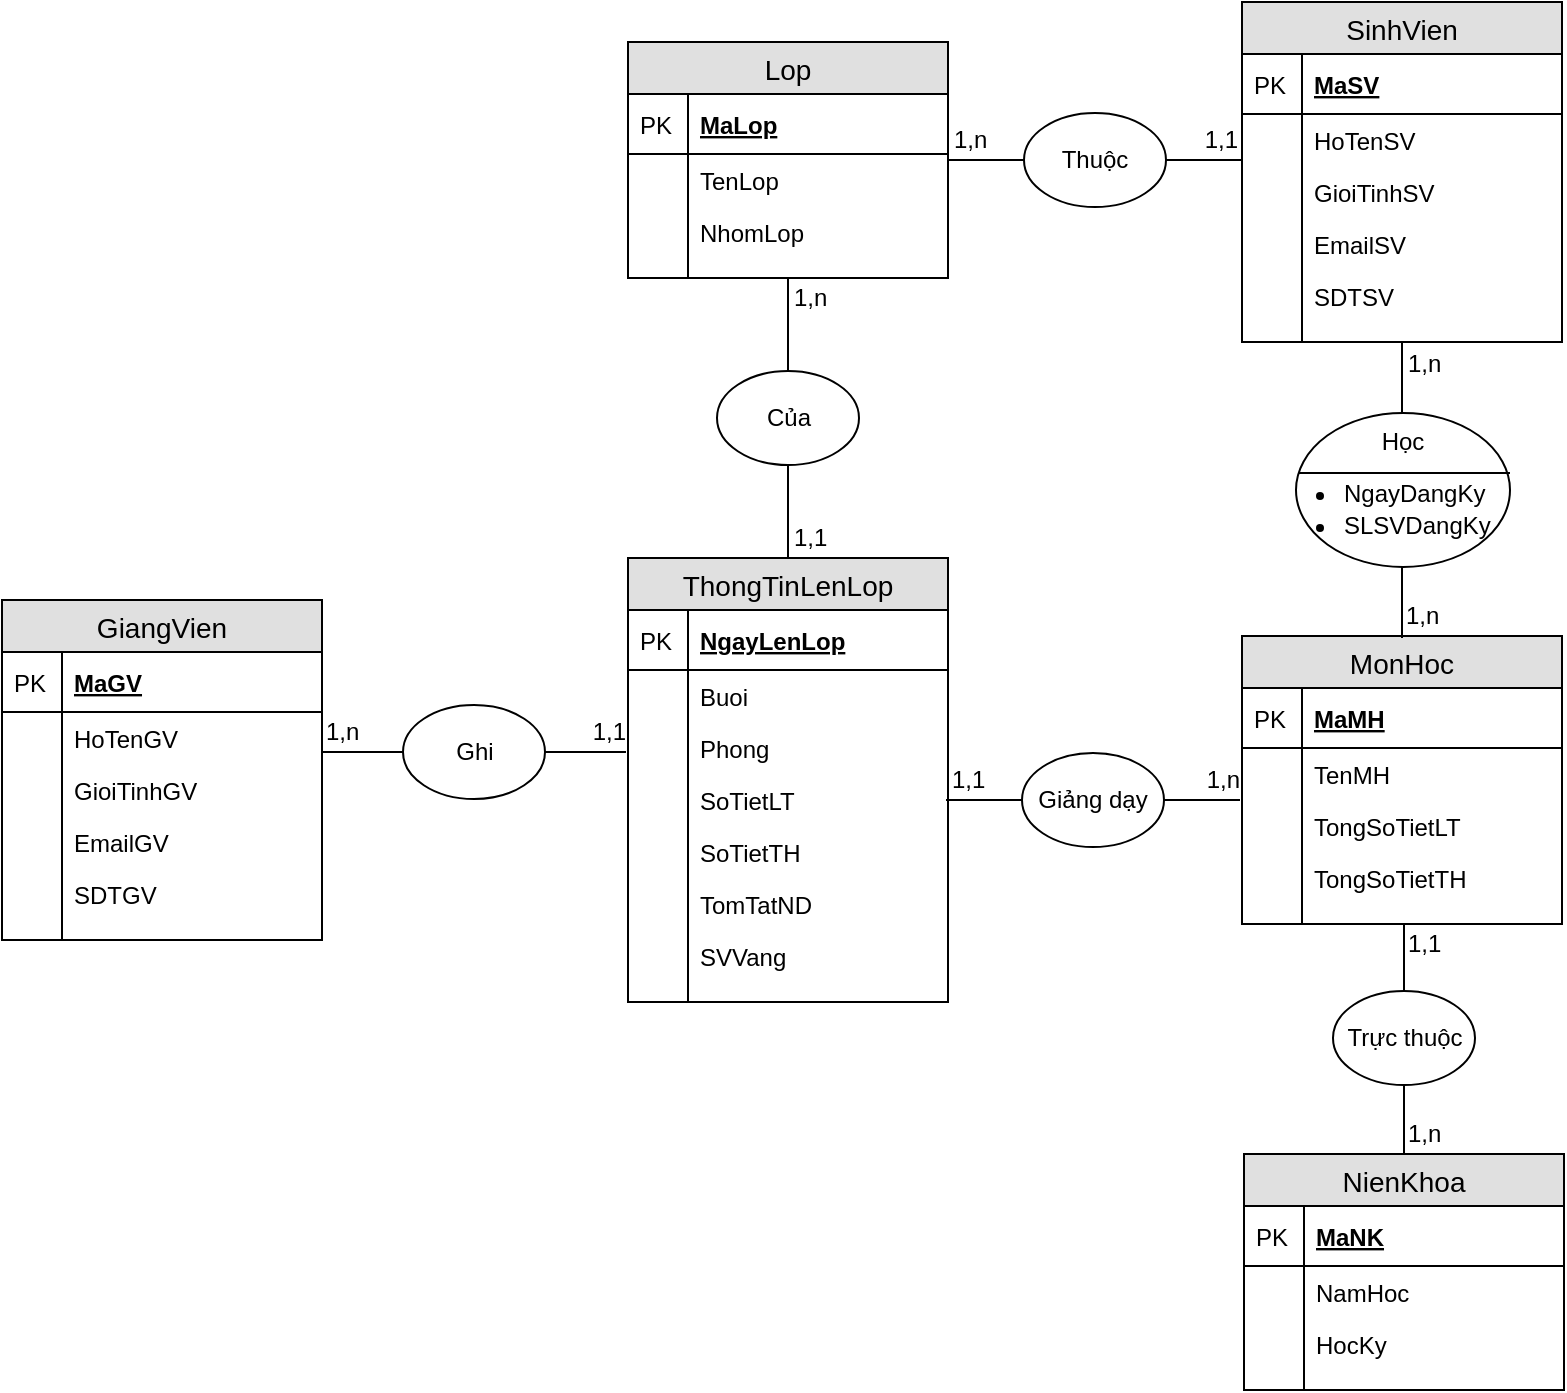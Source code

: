 <mxfile version="12.1.9" type="device" pages="1"><diagram id="S2ofIPddfH_rY7Ro5kJF" name="Page-1"><mxGraphModel dx="1463" dy="690" grid="1" gridSize="10" guides="1" tooltips="1" connect="1" arrows="1" fold="1" page="1" pageScale="1" pageWidth="827" pageHeight="1169" math="0" shadow="0"><root><mxCell id="0"/><mxCell id="1" parent="0"/><mxCell id="pvwFYc4zJFGxL9JBPSpe-16" value="NienKhoa" style="swimlane;fontStyle=0;childLayout=stackLayout;horizontal=1;startSize=26;fillColor=#e0e0e0;horizontalStack=0;resizeParent=1;resizeParentMax=0;resizeLast=0;collapsible=1;marginBottom=0;swimlaneFillColor=#ffffff;align=center;fontSize=14;" vertex="1" parent="1"><mxGeometry x="641" y="618" width="160" height="118" as="geometry"/></mxCell><mxCell id="pvwFYc4zJFGxL9JBPSpe-17" value="MaNK" style="shape=partialRectangle;top=0;left=0;right=0;bottom=1;align=left;verticalAlign=middle;fillColor=none;spacingLeft=34;spacingRight=4;overflow=hidden;rotatable=0;points=[[0,0.5],[1,0.5]];portConstraint=eastwest;dropTarget=0;fontStyle=5;fontSize=12;" vertex="1" parent="pvwFYc4zJFGxL9JBPSpe-16"><mxGeometry y="26" width="160" height="30" as="geometry"/></mxCell><mxCell id="pvwFYc4zJFGxL9JBPSpe-18" value="PK" style="shape=partialRectangle;top=0;left=0;bottom=0;fillColor=none;align=left;verticalAlign=middle;spacingLeft=4;spacingRight=4;overflow=hidden;rotatable=0;points=[];portConstraint=eastwest;part=1;fontSize=12;" vertex="1" connectable="0" parent="pvwFYc4zJFGxL9JBPSpe-17"><mxGeometry width="30" height="30" as="geometry"/></mxCell><mxCell id="pvwFYc4zJFGxL9JBPSpe-19" value="NamHoc" style="shape=partialRectangle;top=0;left=0;right=0;bottom=0;align=left;verticalAlign=top;fillColor=none;spacingLeft=34;spacingRight=4;overflow=hidden;rotatable=0;points=[[0,0.5],[1,0.5]];portConstraint=eastwest;dropTarget=0;fontSize=12;" vertex="1" parent="pvwFYc4zJFGxL9JBPSpe-16"><mxGeometry y="56" width="160" height="26" as="geometry"/></mxCell><mxCell id="pvwFYc4zJFGxL9JBPSpe-20" value="" style="shape=partialRectangle;top=0;left=0;bottom=0;fillColor=none;align=left;verticalAlign=top;spacingLeft=4;spacingRight=4;overflow=hidden;rotatable=0;points=[];portConstraint=eastwest;part=1;fontSize=12;" vertex="1" connectable="0" parent="pvwFYc4zJFGxL9JBPSpe-19"><mxGeometry width="30" height="26" as="geometry"/></mxCell><mxCell id="pvwFYc4zJFGxL9JBPSpe-111" value="HocKy" style="shape=partialRectangle;top=0;left=0;right=0;bottom=0;align=left;verticalAlign=top;fillColor=none;spacingLeft=34;spacingRight=4;overflow=hidden;rotatable=0;points=[[0,0.5],[1,0.5]];portConstraint=eastwest;dropTarget=0;fontSize=12;" vertex="1" parent="pvwFYc4zJFGxL9JBPSpe-16"><mxGeometry y="82" width="160" height="26" as="geometry"/></mxCell><mxCell id="pvwFYc4zJFGxL9JBPSpe-112" value="" style="shape=partialRectangle;top=0;left=0;bottom=0;fillColor=none;align=left;verticalAlign=top;spacingLeft=4;spacingRight=4;overflow=hidden;rotatable=0;points=[];portConstraint=eastwest;part=1;fontSize=12;" vertex="1" connectable="0" parent="pvwFYc4zJFGxL9JBPSpe-111"><mxGeometry width="30" height="26" as="geometry"/></mxCell><mxCell id="pvwFYc4zJFGxL9JBPSpe-25" value="" style="shape=partialRectangle;top=0;left=0;right=0;bottom=0;align=left;verticalAlign=top;fillColor=none;spacingLeft=34;spacingRight=4;overflow=hidden;rotatable=0;points=[[0,0.5],[1,0.5]];portConstraint=eastwest;dropTarget=0;fontSize=12;" vertex="1" parent="pvwFYc4zJFGxL9JBPSpe-16"><mxGeometry y="108" width="160" height="10" as="geometry"/></mxCell><mxCell id="pvwFYc4zJFGxL9JBPSpe-26" value="" style="shape=partialRectangle;top=0;left=0;bottom=0;fillColor=none;align=left;verticalAlign=top;spacingLeft=4;spacingRight=4;overflow=hidden;rotatable=0;points=[];portConstraint=eastwest;part=1;fontSize=12;" vertex="1" connectable="0" parent="pvwFYc4zJFGxL9JBPSpe-25"><mxGeometry width="30" height="10" as="geometry"/></mxCell><mxCell id="pvwFYc4zJFGxL9JBPSpe-29" value="GiangVien" style="swimlane;fontStyle=0;childLayout=stackLayout;horizontal=1;startSize=26;fillColor=#e0e0e0;horizontalStack=0;resizeParent=1;resizeParentMax=0;resizeLast=0;collapsible=1;marginBottom=0;swimlaneFillColor=#ffffff;align=center;fontSize=14;" vertex="1" parent="1"><mxGeometry x="20" y="341" width="160" height="170" as="geometry"/></mxCell><mxCell id="pvwFYc4zJFGxL9JBPSpe-30" value="MaGV" style="shape=partialRectangle;top=0;left=0;right=0;bottom=1;align=left;verticalAlign=middle;fillColor=none;spacingLeft=34;spacingRight=4;overflow=hidden;rotatable=0;points=[[0,0.5],[1,0.5]];portConstraint=eastwest;dropTarget=0;fontStyle=5;fontSize=12;" vertex="1" parent="pvwFYc4zJFGxL9JBPSpe-29"><mxGeometry y="26" width="160" height="30" as="geometry"/></mxCell><mxCell id="pvwFYc4zJFGxL9JBPSpe-31" value="PK" style="shape=partialRectangle;top=0;left=0;bottom=0;fillColor=none;align=left;verticalAlign=middle;spacingLeft=4;spacingRight=4;overflow=hidden;rotatable=0;points=[];portConstraint=eastwest;part=1;fontSize=12;" vertex="1" connectable="0" parent="pvwFYc4zJFGxL9JBPSpe-30"><mxGeometry width="30" height="30" as="geometry"/></mxCell><mxCell id="pvwFYc4zJFGxL9JBPSpe-32" value="HoTenGV" style="shape=partialRectangle;top=0;left=0;right=0;bottom=0;align=left;verticalAlign=top;fillColor=none;spacingLeft=34;spacingRight=4;overflow=hidden;rotatable=0;points=[[0,0.5],[1,0.5]];portConstraint=eastwest;dropTarget=0;fontSize=12;" vertex="1" parent="pvwFYc4zJFGxL9JBPSpe-29"><mxGeometry y="56" width="160" height="26" as="geometry"/></mxCell><mxCell id="pvwFYc4zJFGxL9JBPSpe-33" value="" style="shape=partialRectangle;top=0;left=0;bottom=0;fillColor=none;align=left;verticalAlign=top;spacingLeft=4;spacingRight=4;overflow=hidden;rotatable=0;points=[];portConstraint=eastwest;part=1;fontSize=12;" vertex="1" connectable="0" parent="pvwFYc4zJFGxL9JBPSpe-32"><mxGeometry width="30" height="26" as="geometry"/></mxCell><mxCell id="pvwFYc4zJFGxL9JBPSpe-34" value="GioiTinhGV" style="shape=partialRectangle;top=0;left=0;right=0;bottom=0;align=left;verticalAlign=top;fillColor=none;spacingLeft=34;spacingRight=4;overflow=hidden;rotatable=0;points=[[0,0.5],[1,0.5]];portConstraint=eastwest;dropTarget=0;fontSize=12;" vertex="1" parent="pvwFYc4zJFGxL9JBPSpe-29"><mxGeometry y="82" width="160" height="26" as="geometry"/></mxCell><mxCell id="pvwFYc4zJFGxL9JBPSpe-35" value="" style="shape=partialRectangle;top=0;left=0;bottom=0;fillColor=none;align=left;verticalAlign=top;spacingLeft=4;spacingRight=4;overflow=hidden;rotatable=0;points=[];portConstraint=eastwest;part=1;fontSize=12;" vertex="1" connectable="0" parent="pvwFYc4zJFGxL9JBPSpe-34"><mxGeometry width="30" height="26" as="geometry"/></mxCell><mxCell id="pvwFYc4zJFGxL9JBPSpe-36" value="EmailGV" style="shape=partialRectangle;top=0;left=0;right=0;bottom=0;align=left;verticalAlign=top;fillColor=none;spacingLeft=34;spacingRight=4;overflow=hidden;rotatable=0;points=[[0,0.5],[1,0.5]];portConstraint=eastwest;dropTarget=0;fontSize=12;" vertex="1" parent="pvwFYc4zJFGxL9JBPSpe-29"><mxGeometry y="108" width="160" height="26" as="geometry"/></mxCell><mxCell id="pvwFYc4zJFGxL9JBPSpe-37" value="" style="shape=partialRectangle;top=0;left=0;bottom=0;fillColor=none;align=left;verticalAlign=top;spacingLeft=4;spacingRight=4;overflow=hidden;rotatable=0;points=[];portConstraint=eastwest;part=1;fontSize=12;" vertex="1" connectable="0" parent="pvwFYc4zJFGxL9JBPSpe-36"><mxGeometry width="30" height="26" as="geometry"/></mxCell><mxCell id="pvwFYc4zJFGxL9JBPSpe-88" value="SDTGV" style="shape=partialRectangle;top=0;left=0;right=0;bottom=0;align=left;verticalAlign=top;fillColor=none;spacingLeft=34;spacingRight=4;overflow=hidden;rotatable=0;points=[[0,0.5],[1,0.5]];portConstraint=eastwest;dropTarget=0;fontSize=12;" vertex="1" parent="pvwFYc4zJFGxL9JBPSpe-29"><mxGeometry y="134" width="160" height="26" as="geometry"/></mxCell><mxCell id="pvwFYc4zJFGxL9JBPSpe-89" value="" style="shape=partialRectangle;top=0;left=0;bottom=0;fillColor=none;align=left;verticalAlign=top;spacingLeft=4;spacingRight=4;overflow=hidden;rotatable=0;points=[];portConstraint=eastwest;part=1;fontSize=12;" vertex="1" connectable="0" parent="pvwFYc4zJFGxL9JBPSpe-88"><mxGeometry width="30" height="26" as="geometry"/></mxCell><mxCell id="pvwFYc4zJFGxL9JBPSpe-92" value="" style="shape=partialRectangle;top=0;left=0;right=0;bottom=0;align=left;verticalAlign=top;fillColor=none;spacingLeft=34;spacingRight=4;overflow=hidden;rotatable=0;points=[[0,0.5],[1,0.5]];portConstraint=eastwest;dropTarget=0;fontSize=12;" vertex="1" parent="pvwFYc4zJFGxL9JBPSpe-29"><mxGeometry y="160" width="160" height="10" as="geometry"/></mxCell><mxCell id="pvwFYc4zJFGxL9JBPSpe-93" value="" style="shape=partialRectangle;top=0;left=0;bottom=0;fillColor=none;align=left;verticalAlign=top;spacingLeft=4;spacingRight=4;overflow=hidden;rotatable=0;points=[];portConstraint=eastwest;part=1;fontSize=12;" vertex="1" connectable="0" parent="pvwFYc4zJFGxL9JBPSpe-92"><mxGeometry width="30" height="10" as="geometry"/></mxCell><mxCell id="pvwFYc4zJFGxL9JBPSpe-42" value="ThongTinLenLop" style="swimlane;fontStyle=0;childLayout=stackLayout;horizontal=1;startSize=26;fillColor=#e0e0e0;horizontalStack=0;resizeParent=1;resizeParentMax=0;resizeLast=0;collapsible=1;marginBottom=0;swimlaneFillColor=#ffffff;align=center;fontSize=14;" vertex="1" parent="1"><mxGeometry x="333" y="320" width="160" height="222" as="geometry"/></mxCell><mxCell id="pvwFYc4zJFGxL9JBPSpe-43" value="NgayLenLop" style="shape=partialRectangle;top=0;left=0;right=0;bottom=1;align=left;verticalAlign=middle;fillColor=none;spacingLeft=34;spacingRight=4;overflow=hidden;rotatable=0;points=[[0,0.5],[1,0.5]];portConstraint=eastwest;dropTarget=0;fontStyle=5;fontSize=12;" vertex="1" parent="pvwFYc4zJFGxL9JBPSpe-42"><mxGeometry y="26" width="160" height="30" as="geometry"/></mxCell><mxCell id="pvwFYc4zJFGxL9JBPSpe-44" value="PK" style="shape=partialRectangle;top=0;left=0;bottom=0;fillColor=none;align=left;verticalAlign=middle;spacingLeft=4;spacingRight=4;overflow=hidden;rotatable=0;points=[];portConstraint=eastwest;part=1;fontSize=12;" vertex="1" connectable="0" parent="pvwFYc4zJFGxL9JBPSpe-43"><mxGeometry width="30" height="30" as="geometry"/></mxCell><mxCell id="pvwFYc4zJFGxL9JBPSpe-45" value="Buoi" style="shape=partialRectangle;top=0;left=0;right=0;bottom=0;align=left;verticalAlign=top;fillColor=none;spacingLeft=34;spacingRight=4;overflow=hidden;rotatable=0;points=[[0,0.5],[1,0.5]];portConstraint=eastwest;dropTarget=0;fontSize=12;" vertex="1" parent="pvwFYc4zJFGxL9JBPSpe-42"><mxGeometry y="56" width="160" height="26" as="geometry"/></mxCell><mxCell id="pvwFYc4zJFGxL9JBPSpe-46" value="" style="shape=partialRectangle;top=0;left=0;bottom=0;fillColor=none;align=left;verticalAlign=top;spacingLeft=4;spacingRight=4;overflow=hidden;rotatable=0;points=[];portConstraint=eastwest;part=1;fontSize=12;" vertex="1" connectable="0" parent="pvwFYc4zJFGxL9JBPSpe-45"><mxGeometry width="30" height="26" as="geometry"/></mxCell><mxCell id="pvwFYc4zJFGxL9JBPSpe-47" value="Phong" style="shape=partialRectangle;top=0;left=0;right=0;bottom=0;align=left;verticalAlign=top;fillColor=none;spacingLeft=34;spacingRight=4;overflow=hidden;rotatable=0;points=[[0,0.5],[1,0.5]];portConstraint=eastwest;dropTarget=0;fontSize=12;" vertex="1" parent="pvwFYc4zJFGxL9JBPSpe-42"><mxGeometry y="82" width="160" height="26" as="geometry"/></mxCell><mxCell id="pvwFYc4zJFGxL9JBPSpe-48" value="" style="shape=partialRectangle;top=0;left=0;bottom=0;fillColor=none;align=left;verticalAlign=top;spacingLeft=4;spacingRight=4;overflow=hidden;rotatable=0;points=[];portConstraint=eastwest;part=1;fontSize=12;" vertex="1" connectable="0" parent="pvwFYc4zJFGxL9JBPSpe-47"><mxGeometry width="30" height="26" as="geometry"/></mxCell><mxCell id="pvwFYc4zJFGxL9JBPSpe-49" value="SoTietLT" style="shape=partialRectangle;top=0;left=0;right=0;bottom=0;align=left;verticalAlign=top;fillColor=none;spacingLeft=34;spacingRight=4;overflow=hidden;rotatable=0;points=[[0,0.5],[1,0.5]];portConstraint=eastwest;dropTarget=0;fontSize=12;" vertex="1" parent="pvwFYc4zJFGxL9JBPSpe-42"><mxGeometry y="108" width="160" height="26" as="geometry"/></mxCell><mxCell id="pvwFYc4zJFGxL9JBPSpe-50" value="" style="shape=partialRectangle;top=0;left=0;bottom=0;fillColor=none;align=left;verticalAlign=top;spacingLeft=4;spacingRight=4;overflow=hidden;rotatable=0;points=[];portConstraint=eastwest;part=1;fontSize=12;" vertex="1" connectable="0" parent="pvwFYc4zJFGxL9JBPSpe-49"><mxGeometry width="30" height="26" as="geometry"/></mxCell><mxCell id="pvwFYc4zJFGxL9JBPSpe-98" value="SoTietTH" style="shape=partialRectangle;top=0;left=0;right=0;bottom=0;align=left;verticalAlign=top;fillColor=none;spacingLeft=34;spacingRight=4;overflow=hidden;rotatable=0;points=[[0,0.5],[1,0.5]];portConstraint=eastwest;dropTarget=0;fontSize=12;" vertex="1" parent="pvwFYc4zJFGxL9JBPSpe-42"><mxGeometry y="134" width="160" height="26" as="geometry"/></mxCell><mxCell id="pvwFYc4zJFGxL9JBPSpe-99" value="" style="shape=partialRectangle;top=0;left=0;bottom=0;fillColor=none;align=left;verticalAlign=top;spacingLeft=4;spacingRight=4;overflow=hidden;rotatable=0;points=[];portConstraint=eastwest;part=1;fontSize=12;" vertex="1" connectable="0" parent="pvwFYc4zJFGxL9JBPSpe-98"><mxGeometry width="30" height="26" as="geometry"/></mxCell><mxCell id="pvwFYc4zJFGxL9JBPSpe-100" value="TomTatND" style="shape=partialRectangle;top=0;left=0;right=0;bottom=0;align=left;verticalAlign=top;fillColor=none;spacingLeft=34;spacingRight=4;overflow=hidden;rotatable=0;points=[[0,0.5],[1,0.5]];portConstraint=eastwest;dropTarget=0;fontSize=12;" vertex="1" parent="pvwFYc4zJFGxL9JBPSpe-42"><mxGeometry y="160" width="160" height="26" as="geometry"/></mxCell><mxCell id="pvwFYc4zJFGxL9JBPSpe-101" value="" style="shape=partialRectangle;top=0;left=0;bottom=0;fillColor=none;align=left;verticalAlign=top;spacingLeft=4;spacingRight=4;overflow=hidden;rotatable=0;points=[];portConstraint=eastwest;part=1;fontSize=12;" vertex="1" connectable="0" parent="pvwFYc4zJFGxL9JBPSpe-100"><mxGeometry width="30" height="26" as="geometry"/></mxCell><mxCell id="pvwFYc4zJFGxL9JBPSpe-102" value="SVVang" style="shape=partialRectangle;top=0;left=0;right=0;bottom=0;align=left;verticalAlign=top;fillColor=none;spacingLeft=34;spacingRight=4;overflow=hidden;rotatable=0;points=[[0,0.5],[1,0.5]];portConstraint=eastwest;dropTarget=0;fontSize=12;" vertex="1" parent="pvwFYc4zJFGxL9JBPSpe-42"><mxGeometry y="186" width="160" height="26" as="geometry"/></mxCell><mxCell id="pvwFYc4zJFGxL9JBPSpe-103" value="" style="shape=partialRectangle;top=0;left=0;bottom=0;fillColor=none;align=left;verticalAlign=top;spacingLeft=4;spacingRight=4;overflow=hidden;rotatable=0;points=[];portConstraint=eastwest;part=1;fontSize=12;" vertex="1" connectable="0" parent="pvwFYc4zJFGxL9JBPSpe-102"><mxGeometry width="30" height="26" as="geometry"/></mxCell><mxCell id="pvwFYc4zJFGxL9JBPSpe-51" value="" style="shape=partialRectangle;top=0;left=0;right=0;bottom=0;align=left;verticalAlign=top;fillColor=none;spacingLeft=34;spacingRight=4;overflow=hidden;rotatable=0;points=[[0,0.5],[1,0.5]];portConstraint=eastwest;dropTarget=0;fontSize=12;" vertex="1" parent="pvwFYc4zJFGxL9JBPSpe-42"><mxGeometry y="212" width="160" height="10" as="geometry"/></mxCell><mxCell id="pvwFYc4zJFGxL9JBPSpe-52" value="" style="shape=partialRectangle;top=0;left=0;bottom=0;fillColor=none;align=left;verticalAlign=top;spacingLeft=4;spacingRight=4;overflow=hidden;rotatable=0;points=[];portConstraint=eastwest;part=1;fontSize=12;" vertex="1" connectable="0" parent="pvwFYc4zJFGxL9JBPSpe-51"><mxGeometry width="30" height="10" as="geometry"/></mxCell><mxCell id="pvwFYc4zJFGxL9JBPSpe-53" value="MonHoc" style="swimlane;fontStyle=0;childLayout=stackLayout;horizontal=1;startSize=26;fillColor=#e0e0e0;horizontalStack=0;resizeParent=1;resizeParentMax=0;resizeLast=0;collapsible=1;marginBottom=0;swimlaneFillColor=#ffffff;align=center;fontSize=14;" vertex="1" parent="1"><mxGeometry x="640" y="359" width="160" height="144" as="geometry"/></mxCell><mxCell id="pvwFYc4zJFGxL9JBPSpe-54" value="MaMH" style="shape=partialRectangle;top=0;left=0;right=0;bottom=1;align=left;verticalAlign=middle;fillColor=none;spacingLeft=34;spacingRight=4;overflow=hidden;rotatable=0;points=[[0,0.5],[1,0.5]];portConstraint=eastwest;dropTarget=0;fontStyle=5;fontSize=12;" vertex="1" parent="pvwFYc4zJFGxL9JBPSpe-53"><mxGeometry y="26" width="160" height="30" as="geometry"/></mxCell><mxCell id="pvwFYc4zJFGxL9JBPSpe-55" value="PK" style="shape=partialRectangle;top=0;left=0;bottom=0;fillColor=none;align=left;verticalAlign=middle;spacingLeft=4;spacingRight=4;overflow=hidden;rotatable=0;points=[];portConstraint=eastwest;part=1;fontSize=12;" vertex="1" connectable="0" parent="pvwFYc4zJFGxL9JBPSpe-54"><mxGeometry width="30" height="30" as="geometry"/></mxCell><mxCell id="pvwFYc4zJFGxL9JBPSpe-56" value="TenMH" style="shape=partialRectangle;top=0;left=0;right=0;bottom=0;align=left;verticalAlign=top;fillColor=none;spacingLeft=34;spacingRight=4;overflow=hidden;rotatable=0;points=[[0,0.5],[1,0.5]];portConstraint=eastwest;dropTarget=0;fontSize=12;" vertex="1" parent="pvwFYc4zJFGxL9JBPSpe-53"><mxGeometry y="56" width="160" height="26" as="geometry"/></mxCell><mxCell id="pvwFYc4zJFGxL9JBPSpe-57" value="" style="shape=partialRectangle;top=0;left=0;bottom=0;fillColor=none;align=left;verticalAlign=top;spacingLeft=4;spacingRight=4;overflow=hidden;rotatable=0;points=[];portConstraint=eastwest;part=1;fontSize=12;" vertex="1" connectable="0" parent="pvwFYc4zJFGxL9JBPSpe-56"><mxGeometry width="30" height="26" as="geometry"/></mxCell><mxCell id="pvwFYc4zJFGxL9JBPSpe-58" value="TongSoTietLT" style="shape=partialRectangle;top=0;left=0;right=0;bottom=0;align=left;verticalAlign=top;fillColor=none;spacingLeft=34;spacingRight=4;overflow=hidden;rotatable=0;points=[[0,0.5],[1,0.5]];portConstraint=eastwest;dropTarget=0;fontSize=12;" vertex="1" parent="pvwFYc4zJFGxL9JBPSpe-53"><mxGeometry y="82" width="160" height="26" as="geometry"/></mxCell><mxCell id="pvwFYc4zJFGxL9JBPSpe-59" value="" style="shape=partialRectangle;top=0;left=0;bottom=0;fillColor=none;align=left;verticalAlign=top;spacingLeft=4;spacingRight=4;overflow=hidden;rotatable=0;points=[];portConstraint=eastwest;part=1;fontSize=12;" vertex="1" connectable="0" parent="pvwFYc4zJFGxL9JBPSpe-58"><mxGeometry width="30" height="26" as="geometry"/></mxCell><mxCell id="pvwFYc4zJFGxL9JBPSpe-60" value="TongSoTietTH" style="shape=partialRectangle;top=0;left=0;right=0;bottom=0;align=left;verticalAlign=top;fillColor=none;spacingLeft=34;spacingRight=4;overflow=hidden;rotatable=0;points=[[0,0.5],[1,0.5]];portConstraint=eastwest;dropTarget=0;fontSize=12;" vertex="1" parent="pvwFYc4zJFGxL9JBPSpe-53"><mxGeometry y="108" width="160" height="26" as="geometry"/></mxCell><mxCell id="pvwFYc4zJFGxL9JBPSpe-61" value="" style="shape=partialRectangle;top=0;left=0;bottom=0;fillColor=none;align=left;verticalAlign=top;spacingLeft=4;spacingRight=4;overflow=hidden;rotatable=0;points=[];portConstraint=eastwest;part=1;fontSize=12;" vertex="1" connectable="0" parent="pvwFYc4zJFGxL9JBPSpe-60"><mxGeometry width="30" height="26" as="geometry"/></mxCell><mxCell id="pvwFYc4zJFGxL9JBPSpe-62" value="" style="shape=partialRectangle;top=0;left=0;right=0;bottom=0;align=left;verticalAlign=top;fillColor=none;spacingLeft=34;spacingRight=4;overflow=hidden;rotatable=0;points=[[0,0.5],[1,0.5]];portConstraint=eastwest;dropTarget=0;fontSize=12;" vertex="1" parent="pvwFYc4zJFGxL9JBPSpe-53"><mxGeometry y="134" width="160" height="10" as="geometry"/></mxCell><mxCell id="pvwFYc4zJFGxL9JBPSpe-63" value="" style="shape=partialRectangle;top=0;left=0;bottom=0;fillColor=none;align=left;verticalAlign=top;spacingLeft=4;spacingRight=4;overflow=hidden;rotatable=0;points=[];portConstraint=eastwest;part=1;fontSize=12;" vertex="1" connectable="0" parent="pvwFYc4zJFGxL9JBPSpe-62"><mxGeometry width="30" height="10" as="geometry"/></mxCell><mxCell id="pvwFYc4zJFGxL9JBPSpe-64" value="SinhVien" style="swimlane;fontStyle=0;childLayout=stackLayout;horizontal=1;startSize=26;fillColor=#e0e0e0;horizontalStack=0;resizeParent=1;resizeParentMax=0;resizeLast=0;collapsible=1;marginBottom=0;swimlaneFillColor=#ffffff;align=center;fontSize=14;" vertex="1" parent="1"><mxGeometry x="640" y="42" width="160" height="170" as="geometry"/></mxCell><mxCell id="pvwFYc4zJFGxL9JBPSpe-65" value="MaSV" style="shape=partialRectangle;top=0;left=0;right=0;bottom=1;align=left;verticalAlign=middle;fillColor=none;spacingLeft=34;spacingRight=4;overflow=hidden;rotatable=0;points=[[0,0.5],[1,0.5]];portConstraint=eastwest;dropTarget=0;fontStyle=5;fontSize=12;" vertex="1" parent="pvwFYc4zJFGxL9JBPSpe-64"><mxGeometry y="26" width="160" height="30" as="geometry"/></mxCell><mxCell id="pvwFYc4zJFGxL9JBPSpe-66" value="PK" style="shape=partialRectangle;top=0;left=0;bottom=0;fillColor=none;align=left;verticalAlign=middle;spacingLeft=4;spacingRight=4;overflow=hidden;rotatable=0;points=[];portConstraint=eastwest;part=1;fontSize=12;" vertex="1" connectable="0" parent="pvwFYc4zJFGxL9JBPSpe-65"><mxGeometry width="30" height="30" as="geometry"/></mxCell><mxCell id="pvwFYc4zJFGxL9JBPSpe-67" value="HoTenSV" style="shape=partialRectangle;top=0;left=0;right=0;bottom=0;align=left;verticalAlign=top;fillColor=none;spacingLeft=34;spacingRight=4;overflow=hidden;rotatable=0;points=[[0,0.5],[1,0.5]];portConstraint=eastwest;dropTarget=0;fontSize=12;" vertex="1" parent="pvwFYc4zJFGxL9JBPSpe-64"><mxGeometry y="56" width="160" height="26" as="geometry"/></mxCell><mxCell id="pvwFYc4zJFGxL9JBPSpe-68" value="" style="shape=partialRectangle;top=0;left=0;bottom=0;fillColor=none;align=left;verticalAlign=top;spacingLeft=4;spacingRight=4;overflow=hidden;rotatable=0;points=[];portConstraint=eastwest;part=1;fontSize=12;" vertex="1" connectable="0" parent="pvwFYc4zJFGxL9JBPSpe-67"><mxGeometry width="30" height="26" as="geometry"/></mxCell><mxCell id="pvwFYc4zJFGxL9JBPSpe-69" value="GioiTinhSV" style="shape=partialRectangle;top=0;left=0;right=0;bottom=0;align=left;verticalAlign=top;fillColor=none;spacingLeft=34;spacingRight=4;overflow=hidden;rotatable=0;points=[[0,0.5],[1,0.5]];portConstraint=eastwest;dropTarget=0;fontSize=12;" vertex="1" parent="pvwFYc4zJFGxL9JBPSpe-64"><mxGeometry y="82" width="160" height="26" as="geometry"/></mxCell><mxCell id="pvwFYc4zJFGxL9JBPSpe-70" value="" style="shape=partialRectangle;top=0;left=0;bottom=0;fillColor=none;align=left;verticalAlign=top;spacingLeft=4;spacingRight=4;overflow=hidden;rotatable=0;points=[];portConstraint=eastwest;part=1;fontSize=12;" vertex="1" connectable="0" parent="pvwFYc4zJFGxL9JBPSpe-69"><mxGeometry width="30" height="26" as="geometry"/></mxCell><mxCell id="pvwFYc4zJFGxL9JBPSpe-71" value="EmailSV" style="shape=partialRectangle;top=0;left=0;right=0;bottom=0;align=left;verticalAlign=top;fillColor=none;spacingLeft=34;spacingRight=4;overflow=hidden;rotatable=0;points=[[0,0.5],[1,0.5]];portConstraint=eastwest;dropTarget=0;fontSize=12;" vertex="1" parent="pvwFYc4zJFGxL9JBPSpe-64"><mxGeometry y="108" width="160" height="26" as="geometry"/></mxCell><mxCell id="pvwFYc4zJFGxL9JBPSpe-72" value="" style="shape=partialRectangle;top=0;left=0;bottom=0;fillColor=none;align=left;verticalAlign=top;spacingLeft=4;spacingRight=4;overflow=hidden;rotatable=0;points=[];portConstraint=eastwest;part=1;fontSize=12;" vertex="1" connectable="0" parent="pvwFYc4zJFGxL9JBPSpe-71"><mxGeometry width="30" height="26" as="geometry"/></mxCell><mxCell id="pvwFYc4zJFGxL9JBPSpe-104" value="SDTSV" style="shape=partialRectangle;top=0;left=0;right=0;bottom=0;align=left;verticalAlign=top;fillColor=none;spacingLeft=34;spacingRight=4;overflow=hidden;rotatable=0;points=[[0,0.5],[1,0.5]];portConstraint=eastwest;dropTarget=0;fontSize=12;" vertex="1" parent="pvwFYc4zJFGxL9JBPSpe-64"><mxGeometry y="134" width="160" height="26" as="geometry"/></mxCell><mxCell id="pvwFYc4zJFGxL9JBPSpe-105" value="" style="shape=partialRectangle;top=0;left=0;bottom=0;fillColor=none;align=left;verticalAlign=top;spacingLeft=4;spacingRight=4;overflow=hidden;rotatable=0;points=[];portConstraint=eastwest;part=1;fontSize=12;" vertex="1" connectable="0" parent="pvwFYc4zJFGxL9JBPSpe-104"><mxGeometry width="30" height="26" as="geometry"/></mxCell><mxCell id="pvwFYc4zJFGxL9JBPSpe-73" value="" style="shape=partialRectangle;top=0;left=0;right=0;bottom=0;align=left;verticalAlign=top;fillColor=none;spacingLeft=34;spacingRight=4;overflow=hidden;rotatable=0;points=[[0,0.5],[1,0.5]];portConstraint=eastwest;dropTarget=0;fontSize=12;" vertex="1" parent="pvwFYc4zJFGxL9JBPSpe-64"><mxGeometry y="160" width="160" height="10" as="geometry"/></mxCell><mxCell id="pvwFYc4zJFGxL9JBPSpe-74" value="" style="shape=partialRectangle;top=0;left=0;bottom=0;fillColor=none;align=left;verticalAlign=top;spacingLeft=4;spacingRight=4;overflow=hidden;rotatable=0;points=[];portConstraint=eastwest;part=1;fontSize=12;" vertex="1" connectable="0" parent="pvwFYc4zJFGxL9JBPSpe-73"><mxGeometry width="30" height="10" as="geometry"/></mxCell><mxCell id="pvwFYc4zJFGxL9JBPSpe-75" value="Lop" style="swimlane;fontStyle=0;childLayout=stackLayout;horizontal=1;startSize=26;fillColor=#e0e0e0;horizontalStack=0;resizeParent=1;resizeParentMax=0;resizeLast=0;collapsible=1;marginBottom=0;swimlaneFillColor=#ffffff;align=center;fontSize=14;" vertex="1" parent="1"><mxGeometry x="333" y="62" width="160" height="118" as="geometry"/></mxCell><mxCell id="pvwFYc4zJFGxL9JBPSpe-76" value="MaLop" style="shape=partialRectangle;top=0;left=0;right=0;bottom=1;align=left;verticalAlign=middle;fillColor=none;spacingLeft=34;spacingRight=4;overflow=hidden;rotatable=0;points=[[0,0.5],[1,0.5]];portConstraint=eastwest;dropTarget=0;fontStyle=5;fontSize=12;" vertex="1" parent="pvwFYc4zJFGxL9JBPSpe-75"><mxGeometry y="26" width="160" height="30" as="geometry"/></mxCell><mxCell id="pvwFYc4zJFGxL9JBPSpe-77" value="PK" style="shape=partialRectangle;top=0;left=0;bottom=0;fillColor=none;align=left;verticalAlign=middle;spacingLeft=4;spacingRight=4;overflow=hidden;rotatable=0;points=[];portConstraint=eastwest;part=1;fontSize=12;" vertex="1" connectable="0" parent="pvwFYc4zJFGxL9JBPSpe-76"><mxGeometry width="30" height="30" as="geometry"/></mxCell><mxCell id="pvwFYc4zJFGxL9JBPSpe-78" value="TenLop" style="shape=partialRectangle;top=0;left=0;right=0;bottom=0;align=left;verticalAlign=top;fillColor=none;spacingLeft=34;spacingRight=4;overflow=hidden;rotatable=0;points=[[0,0.5],[1,0.5]];portConstraint=eastwest;dropTarget=0;fontSize=12;" vertex="1" parent="pvwFYc4zJFGxL9JBPSpe-75"><mxGeometry y="56" width="160" height="26" as="geometry"/></mxCell><mxCell id="pvwFYc4zJFGxL9JBPSpe-79" value="" style="shape=partialRectangle;top=0;left=0;bottom=0;fillColor=none;align=left;verticalAlign=top;spacingLeft=4;spacingRight=4;overflow=hidden;rotatable=0;points=[];portConstraint=eastwest;part=1;fontSize=12;" vertex="1" connectable="0" parent="pvwFYc4zJFGxL9JBPSpe-78"><mxGeometry width="30" height="26" as="geometry"/></mxCell><mxCell id="pvwFYc4zJFGxL9JBPSpe-80" value="NhomLop" style="shape=partialRectangle;top=0;left=0;right=0;bottom=0;align=left;verticalAlign=top;fillColor=none;spacingLeft=34;spacingRight=4;overflow=hidden;rotatable=0;points=[[0,0.5],[1,0.5]];portConstraint=eastwest;dropTarget=0;fontSize=12;" vertex="1" parent="pvwFYc4zJFGxL9JBPSpe-75"><mxGeometry y="82" width="160" height="26" as="geometry"/></mxCell><mxCell id="pvwFYc4zJFGxL9JBPSpe-81" value="" style="shape=partialRectangle;top=0;left=0;bottom=0;fillColor=none;align=left;verticalAlign=top;spacingLeft=4;spacingRight=4;overflow=hidden;rotatable=0;points=[];portConstraint=eastwest;part=1;fontSize=12;" vertex="1" connectable="0" parent="pvwFYc4zJFGxL9JBPSpe-80"><mxGeometry width="30" height="26" as="geometry"/></mxCell><mxCell id="pvwFYc4zJFGxL9JBPSpe-84" value="" style="shape=partialRectangle;top=0;left=0;right=0;bottom=0;align=left;verticalAlign=top;fillColor=none;spacingLeft=34;spacingRight=4;overflow=hidden;rotatable=0;points=[[0,0.5],[1,0.5]];portConstraint=eastwest;dropTarget=0;fontSize=12;" vertex="1" parent="pvwFYc4zJFGxL9JBPSpe-75"><mxGeometry y="108" width="160" height="10" as="geometry"/></mxCell><mxCell id="pvwFYc4zJFGxL9JBPSpe-85" value="" style="shape=partialRectangle;top=0;left=0;bottom=0;fillColor=none;align=left;verticalAlign=top;spacingLeft=4;spacingRight=4;overflow=hidden;rotatable=0;points=[];portConstraint=eastwest;part=1;fontSize=12;" vertex="1" connectable="0" parent="pvwFYc4zJFGxL9JBPSpe-84"><mxGeometry width="30" height="10" as="geometry"/></mxCell><mxCell id="pvwFYc4zJFGxL9JBPSpe-113" value="" style="line;strokeWidth=1;fillColor=none;align=left;verticalAlign=middle;spacingTop=-1;spacingLeft=3;spacingRight=3;rotatable=0;labelPosition=right;points=[];portConstraint=eastwest;fontSize=12;" vertex="1" parent="1"><mxGeometry x="180" y="413" width="152" height="8" as="geometry"/></mxCell><mxCell id="pvwFYc4zJFGxL9JBPSpe-114" value="Ghi" style="ellipse;whiteSpace=wrap;html=1;" vertex="1" parent="1"><mxGeometry x="220.5" y="393.5" width="71" height="47" as="geometry"/></mxCell><mxCell id="pvwFYc4zJFGxL9JBPSpe-115" value="" style="line;strokeWidth=1;fillColor=none;align=left;verticalAlign=middle;spacingTop=-1;spacingLeft=3;spacingRight=3;rotatable=0;labelPosition=right;points=[];portConstraint=eastwest;fontSize=12;flipH=1;flipV=1;direction=south;" vertex="1" parent="1"><mxGeometry x="393" y="180" width="40" height="140" as="geometry"/></mxCell><mxCell id="pvwFYc4zJFGxL9JBPSpe-116" value="Của" style="ellipse;whiteSpace=wrap;html=1;" vertex="1" parent="1"><mxGeometry x="377.5" y="226.5" width="71" height="47" as="geometry"/></mxCell><mxCell id="pvwFYc4zJFGxL9JBPSpe-117" value="" style="line;strokeWidth=1;fillColor=none;align=left;verticalAlign=middle;spacingTop=-1;spacingLeft=3;spacingRight=3;rotatable=0;labelPosition=right;points=[];portConstraint=eastwest;fontSize=12;" vertex="1" parent="1"><mxGeometry x="493" y="117" width="147" height="8" as="geometry"/></mxCell><mxCell id="pvwFYc4zJFGxL9JBPSpe-118" value="Thuộc" style="ellipse;whiteSpace=wrap;html=1;" vertex="1" parent="1"><mxGeometry x="531" y="97.5" width="71" height="47" as="geometry"/></mxCell><mxCell id="pvwFYc4zJFGxL9JBPSpe-119" value="" style="line;strokeWidth=1;fillColor=none;align=left;verticalAlign=middle;spacingTop=-1;spacingLeft=3;spacingRight=3;rotatable=0;labelPosition=right;points=[];portConstraint=eastwest;fontSize=12;" vertex="1" parent="1"><mxGeometry x="492" y="437" width="147" height="8" as="geometry"/></mxCell><mxCell id="pvwFYc4zJFGxL9JBPSpe-120" value="Giảng dạy" style="ellipse;whiteSpace=wrap;html=1;" vertex="1" parent="1"><mxGeometry x="530" y="417.5" width="71" height="47" as="geometry"/></mxCell><mxCell id="pvwFYc4zJFGxL9JBPSpe-121" value="" style="line;strokeWidth=1;fillColor=none;align=left;verticalAlign=middle;spacingTop=-1;spacingLeft=3;spacingRight=3;rotatable=0;labelPosition=right;points=[];portConstraint=eastwest;fontSize=12;flipH=1;flipV=1;direction=south;" vertex="1" parent="1"><mxGeometry x="701" y="503" width="40" height="115" as="geometry"/></mxCell><mxCell id="pvwFYc4zJFGxL9JBPSpe-122" value="Trực thuộc" style="ellipse;whiteSpace=wrap;html=1;" vertex="1" parent="1"><mxGeometry x="685.5" y="536.5" width="71" height="47" as="geometry"/></mxCell><mxCell id="pvwFYc4zJFGxL9JBPSpe-123" value="" style="line;strokeWidth=1;fillColor=none;align=left;verticalAlign=middle;spacingTop=-1;spacingLeft=3;spacingRight=3;rotatable=0;labelPosition=right;points=[];portConstraint=eastwest;fontSize=12;flipH=1;flipV=1;direction=south;" vertex="1" parent="1"><mxGeometry x="700" y="212" width="40" height="148" as="geometry"/></mxCell><mxCell id="pvwFYc4zJFGxL9JBPSpe-124" value="" style="ellipse;whiteSpace=wrap;html=1;" vertex="1" parent="1"><mxGeometry x="667" y="247.5" width="107" height="77" as="geometry"/></mxCell><mxCell id="pvwFYc4zJFGxL9JBPSpe-126" value="&lt;font&gt;1,1&lt;/font&gt;" style="text;html=1;resizable=0;points=[];autosize=1;align=right;verticalAlign=top;spacingTop=-4;fontFamily=Helvetica;" vertex="1" parent="1"><mxGeometry x="303" y="397" width="30" height="20" as="geometry"/></mxCell><mxCell id="pvwFYc4zJFGxL9JBPSpe-128" value="1,n" style="text;html=1;resizable=0;points=[];autosize=1;align=left;verticalAlign=top;spacingTop=-4;fontFamily=Helvetica;" vertex="1" parent="1"><mxGeometry x="180" y="397" width="30" height="20" as="geometry"/></mxCell><mxCell id="pvwFYc4zJFGxL9JBPSpe-129" value="&lt;font&gt;1,1&lt;/font&gt;" style="text;html=1;resizable=0;points=[];autosize=1;align=left;verticalAlign=top;spacingTop=-4;fontFamily=Helvetica;" vertex="1" parent="1"><mxGeometry x="414" y="300" width="30" height="20" as="geometry"/></mxCell><mxCell id="pvwFYc4zJFGxL9JBPSpe-130" value="1,n" style="text;html=1;resizable=0;points=[];autosize=1;align=left;verticalAlign=top;spacingTop=-4;fontFamily=Helvetica;" vertex="1" parent="1"><mxGeometry x="414" y="180" width="30" height="20" as="geometry"/></mxCell><mxCell id="pvwFYc4zJFGxL9JBPSpe-131" value="&lt;font&gt;1,1&lt;/font&gt;" style="text;html=1;resizable=0;points=[];autosize=1;align=right;verticalAlign=top;spacingTop=-4;fontFamily=Helvetica;" vertex="1" parent="1"><mxGeometry x="609" y="101" width="30" height="20" as="geometry"/></mxCell><mxCell id="pvwFYc4zJFGxL9JBPSpe-132" value="1,n" style="text;html=1;resizable=0;points=[];autosize=1;align=left;verticalAlign=top;spacingTop=-4;fontFamily=Helvetica;" vertex="1" parent="1"><mxGeometry x="721" y="213" width="30" height="20" as="geometry"/></mxCell><mxCell id="pvwFYc4zJFGxL9JBPSpe-134" value="1,n" style="text;html=1;resizable=0;points=[];autosize=1;align=left;verticalAlign=top;spacingTop=-4;fontFamily=Helvetica;" vertex="1" parent="1"><mxGeometry x="720" y="339" width="30" height="20" as="geometry"/></mxCell><mxCell id="pvwFYc4zJFGxL9JBPSpe-137" value="" style="line;strokeWidth=1;fillColor=none;align=left;verticalAlign=middle;spacingTop=-1;spacingLeft=3;spacingRight=3;rotatable=0;labelPosition=right;points=[];portConstraint=eastwest;fontSize=12;" vertex="1" parent="1"><mxGeometry x="668" y="273.5" width="106" height="8" as="geometry"/></mxCell><mxCell id="pvwFYc4zJFGxL9JBPSpe-138" value="Học" style="text;html=1;resizable=0;points=[];autosize=1;align=center;verticalAlign=top;spacingTop=-4;fontFamily=Helvetica;" vertex="1" parent="1"><mxGeometry x="700" y="251.5" width="40" height="20" as="geometry"/></mxCell><mxCell id="pvwFYc4zJFGxL9JBPSpe-139" value="&lt;blockquote style=&quot;margin: 0 0 0 40px ; border: none ; padding: 0px&quot;&gt;&lt;/blockquote&gt;&lt;ul&gt;&lt;li&gt;&lt;span&gt;SLSVDangKy&lt;/span&gt;&lt;/li&gt;&lt;/ul&gt;" style="text;html=1;resizable=0;points=[];autosize=1;align=left;verticalAlign=top;spacingTop=-4;fontFamily=Helvetica;shadow=0;comic=0;glass=0;rounded=0;fillColor=none;gradientColor=none;strokeColor=none;labelBorderColor=none;spacing=2;" vertex="1" parent="1"><mxGeometry x="649" y="281.5" width="130" height="40" as="geometry"/></mxCell><mxCell id="pvwFYc4zJFGxL9JBPSpe-140" value="&lt;ul&gt;&lt;li&gt;NgayDangKy&lt;/li&gt;&lt;/ul&gt;" style="text;html=1;resizable=0;points=[];autosize=1;align=left;verticalAlign=top;spacingTop=-4;fontFamily=Helvetica;" vertex="1" parent="1"><mxGeometry x="649" y="266" width="130" height="40" as="geometry"/></mxCell><mxCell id="pvwFYc4zJFGxL9JBPSpe-141" value="1,n" style="text;html=1;resizable=0;points=[];autosize=1;align=right;verticalAlign=top;spacingTop=-4;fontFamily=Helvetica;" vertex="1" parent="1"><mxGeometry x="610" y="420.5" width="30" height="20" as="geometry"/></mxCell><mxCell id="pvwFYc4zJFGxL9JBPSpe-142" value="&lt;font&gt;1,1&lt;/font&gt;" style="text;html=1;resizable=0;points=[];autosize=1;align=left;verticalAlign=top;spacingTop=-4;fontFamily=Helvetica;" vertex="1" parent="1"><mxGeometry x="493" y="420.5" width="30" height="20" as="geometry"/></mxCell><mxCell id="pvwFYc4zJFGxL9JBPSpe-143" value="&lt;font&gt;1,1&lt;/font&gt;" style="text;html=1;resizable=0;points=[];autosize=1;align=left;verticalAlign=top;spacingTop=-4;fontFamily=Helvetica;" vertex="1" parent="1"><mxGeometry x="721" y="503" width="30" height="20" as="geometry"/></mxCell><mxCell id="pvwFYc4zJFGxL9JBPSpe-144" value="1,n" style="text;html=1;resizable=0;points=[];autosize=1;align=left;verticalAlign=top;spacingTop=-4;fontFamily=Helvetica;" vertex="1" parent="1"><mxGeometry x="721" y="598" width="30" height="20" as="geometry"/></mxCell><mxCell id="pvwFYc4zJFGxL9JBPSpe-145" value="1,n" style="text;html=1;resizable=0;points=[];autosize=1;align=left;verticalAlign=top;spacingTop=-4;fontFamily=Helvetica;" vertex="1" parent="1"><mxGeometry x="494" y="101" width="30" height="20" as="geometry"/></mxCell></root></mxGraphModel></diagram></mxfile>